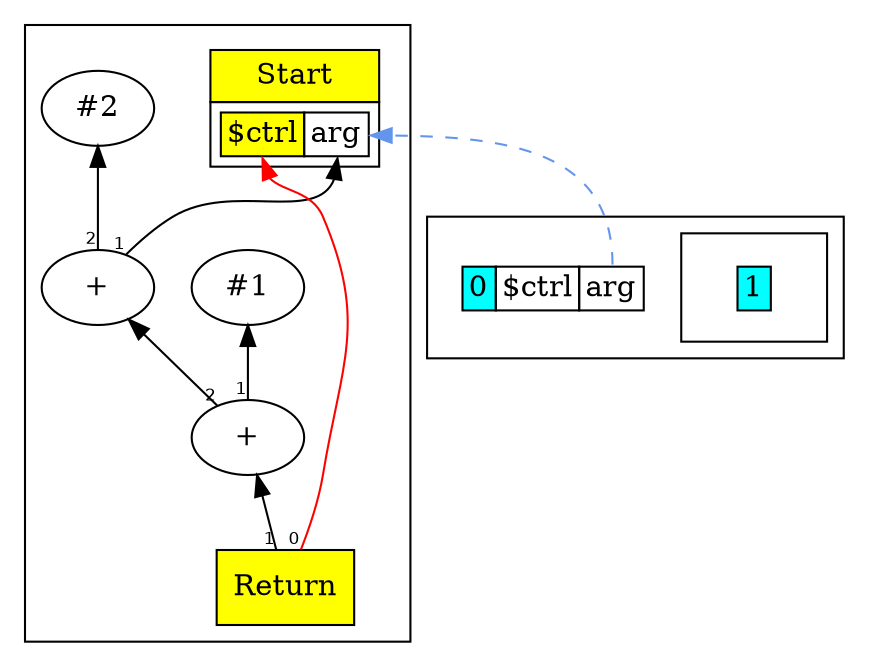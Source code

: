 digraph chapter04 {
/*
return 1+arg+2; #showGraph;
*/
	rankdir=BT;
	ordering="in";
	concentrate="true";
	subgraph cluster_Nodes {
		Start2 [ shape=plaintext label=<
			<TABLE BORDER="0" CELLBORDER="1" CELLSPACING="0" CELLPADDING="4">
			<TR><TD BGCOLOR="yellow">Start</TD></TR>
			<TR><TD>
				<TABLE BORDER="0" CELLBORDER="1" CELLSPACING="0">
				<TR><TD PORT="p0" BGCOLOR="yellow">$ctrl</TD><TD PORT="p1">arg</TD></TR>
				</TABLE>
			</TD></TR>
			</TABLE>>
		];
		Con_5 [ label="#1" ];
		Con_6 [ label="#2" ];
		Add7 [ label="+" ];
		Add8 [ label="+" ];
		Return9 [ shape=box style=filled fillcolor=yellow label="Return" ];
	}
	node [shape=plaintext];
	subgraph cluster_Scope1_0 {
		Scope1_0 [label=<
			<TABLE BORDER="0" CELLBORDER="1" CELLSPACING="0">
			<TR><TD BGCOLOR="cyan">0</TD><TD PORT="Scope1_0_$ctrl">$ctrl</TD><TD PORT="Scope1_0_arg">arg</TD></TR>
			</TABLE>>];
	subgraph cluster_Scope1_1 {
		Scope1_1 [label=<
			<TABLE BORDER="0" CELLBORDER="1" CELLSPACING="0">
			<TR><TD BGCOLOR="cyan">1</TD></TR>
			</TABLE>>];
	}
	}
	edge [ fontname=Helvetica, fontsize=8 ];
	Add7 -> Start2:p1[taillabel=1];
	Add7 -> Con_6[taillabel=2];
	Add8 -> Con_5[taillabel=1];
	Add8 -> Add7[taillabel=2];
	Return9 -> Start2:p0[taillabel=0; color=red];
	Return9 -> Add8[taillabel=1];
	edge [style=dashed color=cornflowerblue];
	Scope1_0:"Scope1_0_arg" -> Start2:p1;
}